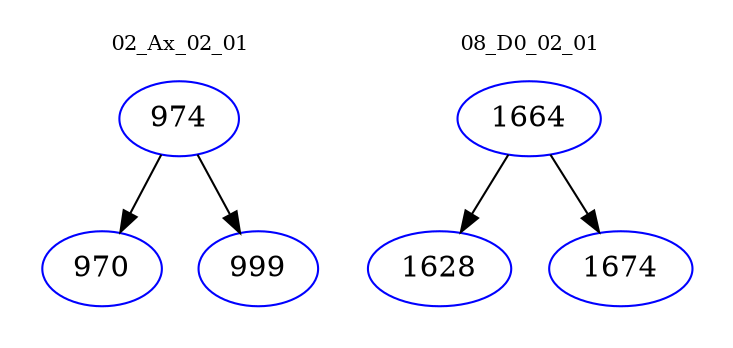 digraph{
subgraph cluster_0 {
color = white
label = "02_Ax_02_01";
fontsize=10;
T0_974 [label="974", color="blue"]
T0_974 -> T0_970 [color="black"]
T0_970 [label="970", color="blue"]
T0_974 -> T0_999 [color="black"]
T0_999 [label="999", color="blue"]
}
subgraph cluster_1 {
color = white
label = "08_D0_02_01";
fontsize=10;
T1_1664 [label="1664", color="blue"]
T1_1664 -> T1_1628 [color="black"]
T1_1628 [label="1628", color="blue"]
T1_1664 -> T1_1674 [color="black"]
T1_1674 [label="1674", color="blue"]
}
}
